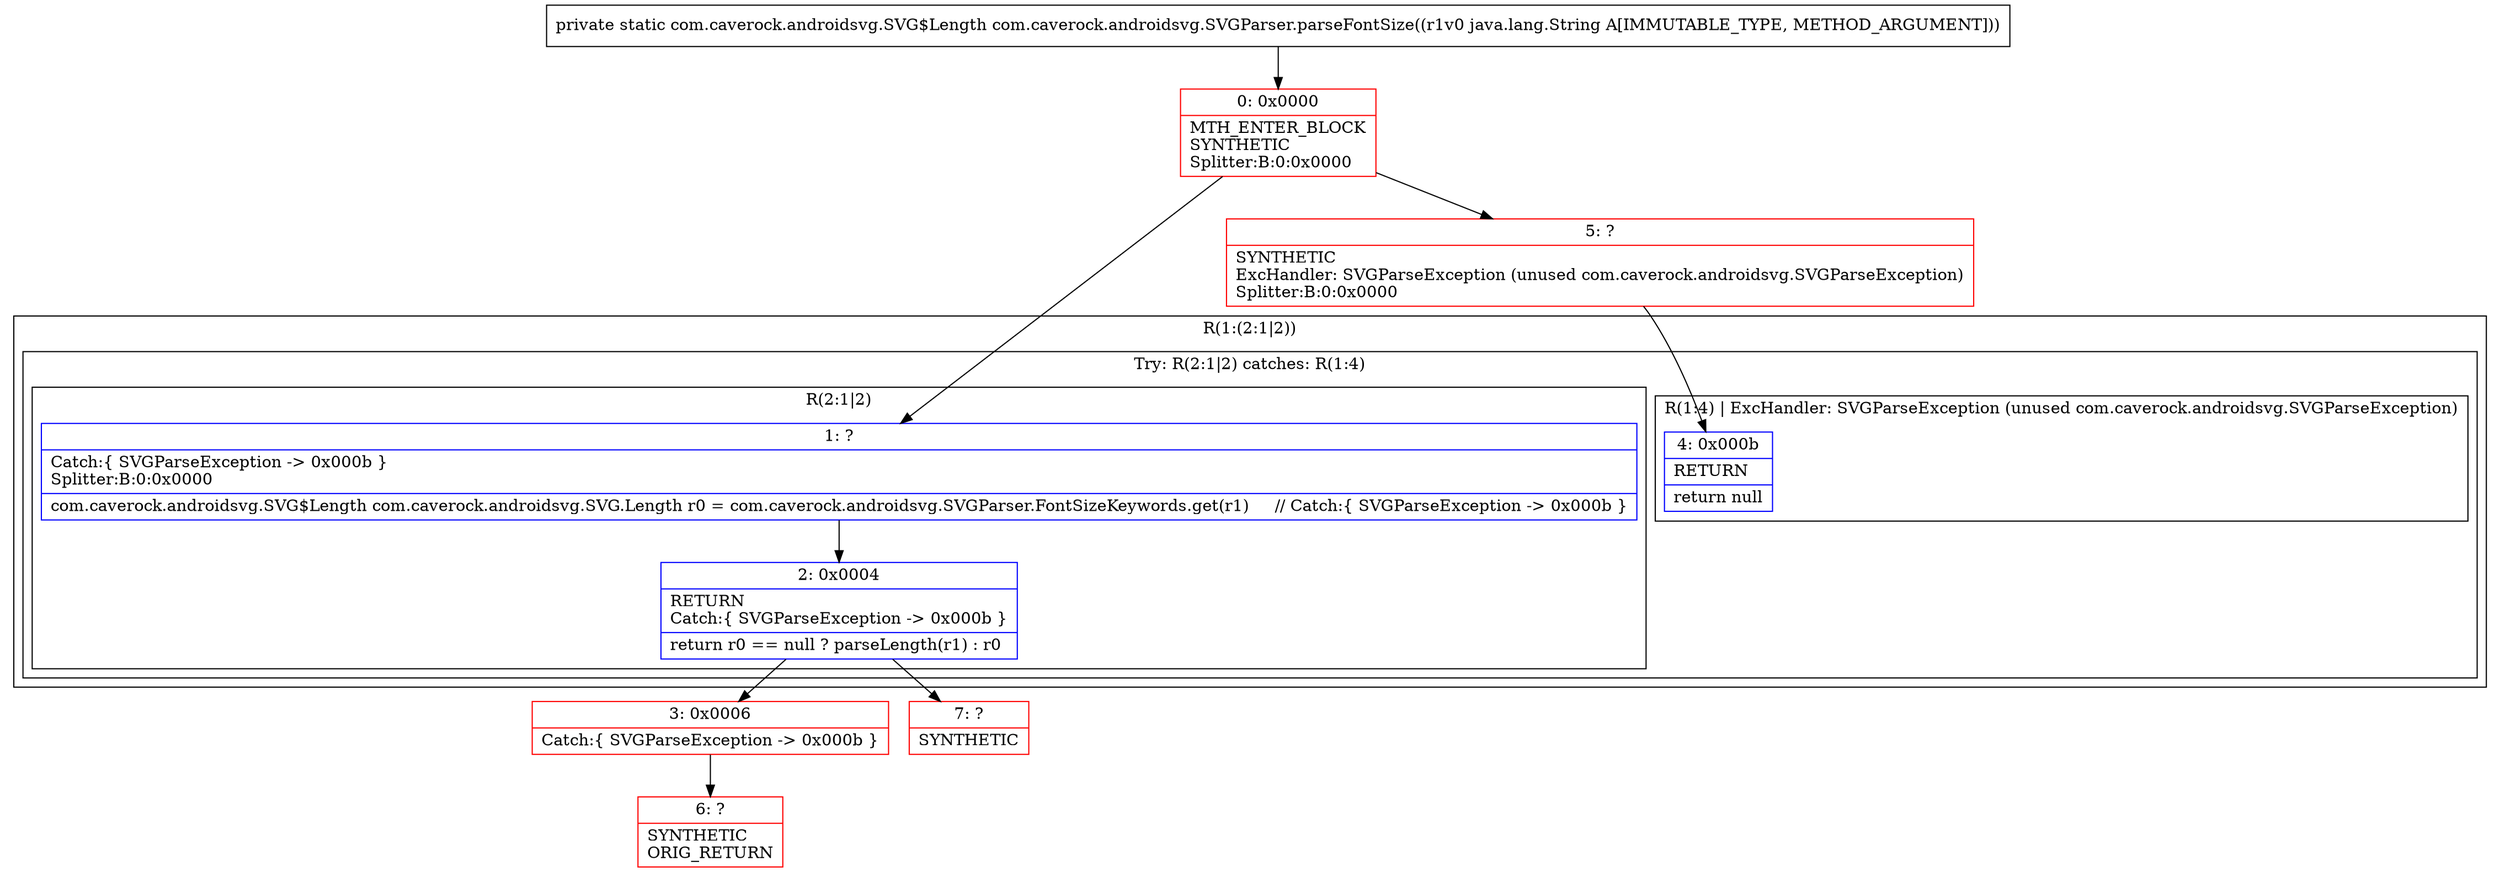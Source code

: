 digraph "CFG forcom.caverock.androidsvg.SVGParser.parseFontSize(Ljava\/lang\/String;)Lcom\/caverock\/androidsvg\/SVG$Length;" {
subgraph cluster_Region_566757942 {
label = "R(1:(2:1|2))";
node [shape=record,color=blue];
subgraph cluster_TryCatchRegion_1002032759 {
label = "Try: R(2:1|2) catches: R(1:4)";
node [shape=record,color=blue];
subgraph cluster_Region_1687649126 {
label = "R(2:1|2)";
node [shape=record,color=blue];
Node_1 [shape=record,label="{1\:\ ?|Catch:\{ SVGParseException \-\> 0x000b \}\lSplitter:B:0:0x0000\l|com.caverock.androidsvg.SVG$Length com.caverock.androidsvg.SVG.Length r0 = com.caverock.androidsvg.SVGParser.FontSizeKeywords.get(r1)     \/\/ Catch:\{ SVGParseException \-\> 0x000b \}\l}"];
Node_2 [shape=record,label="{2\:\ 0x0004|RETURN\lCatch:\{ SVGParseException \-\> 0x000b \}\l|return r0 == null ? parseLength(r1) : r0\l}"];
}
subgraph cluster_Region_719893391 {
label = "R(1:4) | ExcHandler: SVGParseException (unused com.caverock.androidsvg.SVGParseException)\l";
node [shape=record,color=blue];
Node_4 [shape=record,label="{4\:\ 0x000b|RETURN\l|return null\l}"];
}
}
}
subgraph cluster_Region_719893391 {
label = "R(1:4) | ExcHandler: SVGParseException (unused com.caverock.androidsvg.SVGParseException)\l";
node [shape=record,color=blue];
Node_4 [shape=record,label="{4\:\ 0x000b|RETURN\l|return null\l}"];
}
Node_0 [shape=record,color=red,label="{0\:\ 0x0000|MTH_ENTER_BLOCK\lSYNTHETIC\lSplitter:B:0:0x0000\l}"];
Node_3 [shape=record,color=red,label="{3\:\ 0x0006|Catch:\{ SVGParseException \-\> 0x000b \}\l}"];
Node_5 [shape=record,color=red,label="{5\:\ ?|SYNTHETIC\lExcHandler: SVGParseException (unused com.caverock.androidsvg.SVGParseException)\lSplitter:B:0:0x0000\l}"];
Node_6 [shape=record,color=red,label="{6\:\ ?|SYNTHETIC\lORIG_RETURN\l}"];
Node_7 [shape=record,color=red,label="{7\:\ ?|SYNTHETIC\l}"];
MethodNode[shape=record,label="{private static com.caverock.androidsvg.SVG$Length com.caverock.androidsvg.SVGParser.parseFontSize((r1v0 java.lang.String A[IMMUTABLE_TYPE, METHOD_ARGUMENT])) }"];
MethodNode -> Node_0;
Node_1 -> Node_2;
Node_2 -> Node_3;
Node_2 -> Node_7;
Node_0 -> Node_1;
Node_0 -> Node_5;
Node_3 -> Node_6;
Node_5 -> Node_4;
}

